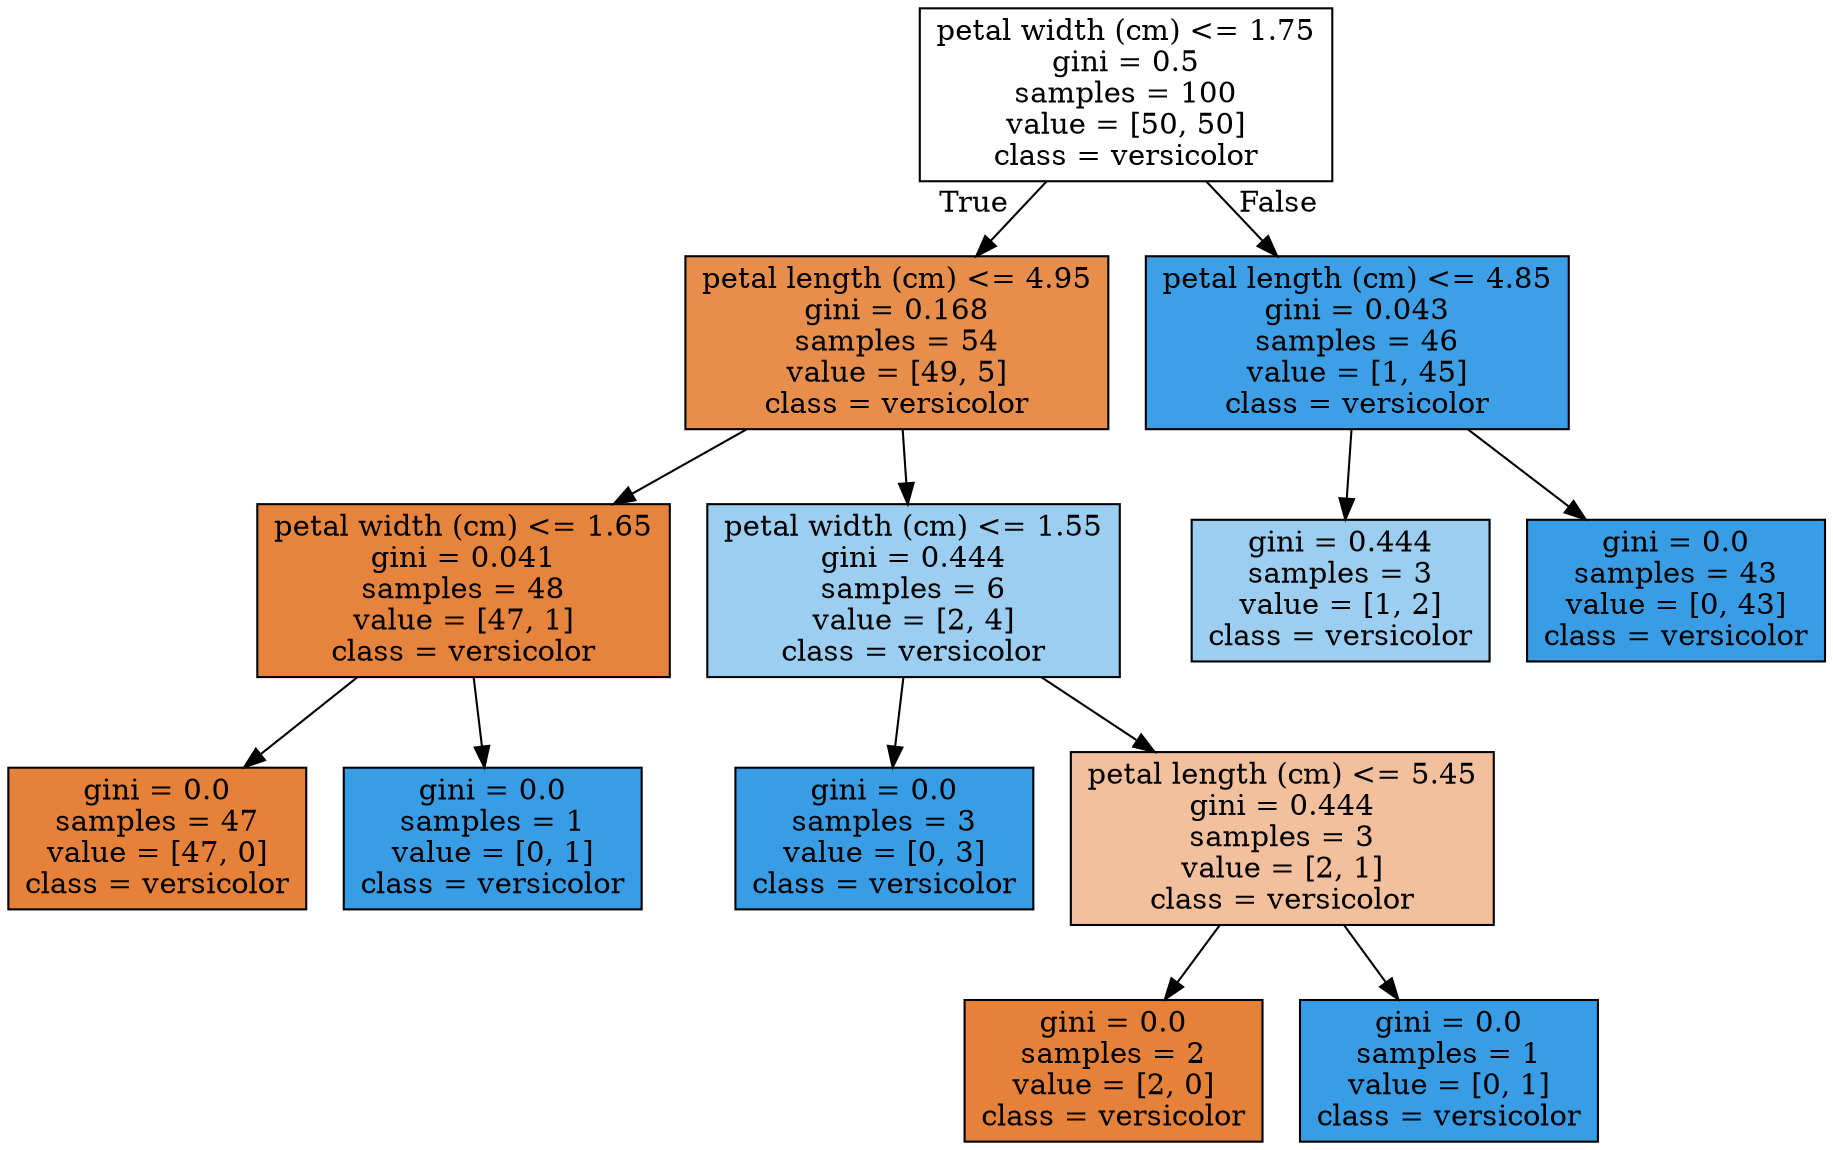 digraph Tree {
node [shape=box, style="filled", color="black"] ;
0 [label="petal width (cm) <= 1.75\ngini = 0.5\nsamples = 100\nvalue = [50, 50]\nclass = versicolor", fillcolor="#ffffff"] ;
1 [label="petal length (cm) <= 4.95\ngini = 0.168\nsamples = 54\nvalue = [49, 5]\nclass = versicolor", fillcolor="#e88e4d"] ;
0 -> 1 [labeldistance=2.5, labelangle=45, headlabel="True"] ;
2 [label="petal width (cm) <= 1.65\ngini = 0.041\nsamples = 48\nvalue = [47, 1]\nclass = versicolor", fillcolor="#e6843d"] ;
1 -> 2 ;
3 [label="gini = 0.0\nsamples = 47\nvalue = [47, 0]\nclass = versicolor", fillcolor="#e58139"] ;
2 -> 3 ;
4 [label="gini = 0.0\nsamples = 1\nvalue = [0, 1]\nclass = versicolor", fillcolor="#399de5"] ;
2 -> 4 ;
5 [label="petal width (cm) <= 1.55\ngini = 0.444\nsamples = 6\nvalue = [2, 4]\nclass = versicolor", fillcolor="#9ccef2"] ;
1 -> 5 ;
6 [label="gini = 0.0\nsamples = 3\nvalue = [0, 3]\nclass = versicolor", fillcolor="#399de5"] ;
5 -> 6 ;
7 [label="petal length (cm) <= 5.45\ngini = 0.444\nsamples = 3\nvalue = [2, 1]\nclass = versicolor", fillcolor="#f2c09c"] ;
5 -> 7 ;
8 [label="gini = 0.0\nsamples = 2\nvalue = [2, 0]\nclass = versicolor", fillcolor="#e58139"] ;
7 -> 8 ;
9 [label="gini = 0.0\nsamples = 1\nvalue = [0, 1]\nclass = versicolor", fillcolor="#399de5"] ;
7 -> 9 ;
10 [label="petal length (cm) <= 4.85\ngini = 0.043\nsamples = 46\nvalue = [1, 45]\nclass = versicolor", fillcolor="#3d9fe6"] ;
0 -> 10 [labeldistance=2.5, labelangle=-45, headlabel="False"] ;
11 [label="gini = 0.444\nsamples = 3\nvalue = [1, 2]\nclass = versicolor", fillcolor="#9ccef2"] ;
10 -> 11 ;
12 [label="gini = 0.0\nsamples = 43\nvalue = [0, 43]\nclass = versicolor", fillcolor="#399de5"] ;
10 -> 12 ;
}